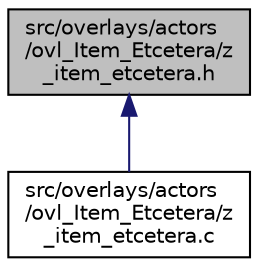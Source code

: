 digraph "src/overlays/actors/ovl_Item_Etcetera/z_item_etcetera.h"
{
 // LATEX_PDF_SIZE
  edge [fontname="Helvetica",fontsize="10",labelfontname="Helvetica",labelfontsize="10"];
  node [fontname="Helvetica",fontsize="10",shape=record];
  Node1 [label="src/overlays/actors\l/ovl_Item_Etcetera/z\l_item_etcetera.h",height=0.2,width=0.4,color="black", fillcolor="grey75", style="filled", fontcolor="black",tooltip=" "];
  Node1 -> Node2 [dir="back",color="midnightblue",fontsize="10",style="solid",fontname="Helvetica"];
  Node2 [label="src/overlays/actors\l/ovl_Item_Etcetera/z\l_item_etcetera.c",height=0.2,width=0.4,color="black", fillcolor="white", style="filled",URL="$d4/dbf/z__item__etcetera_8c.html",tooltip=" "];
}
